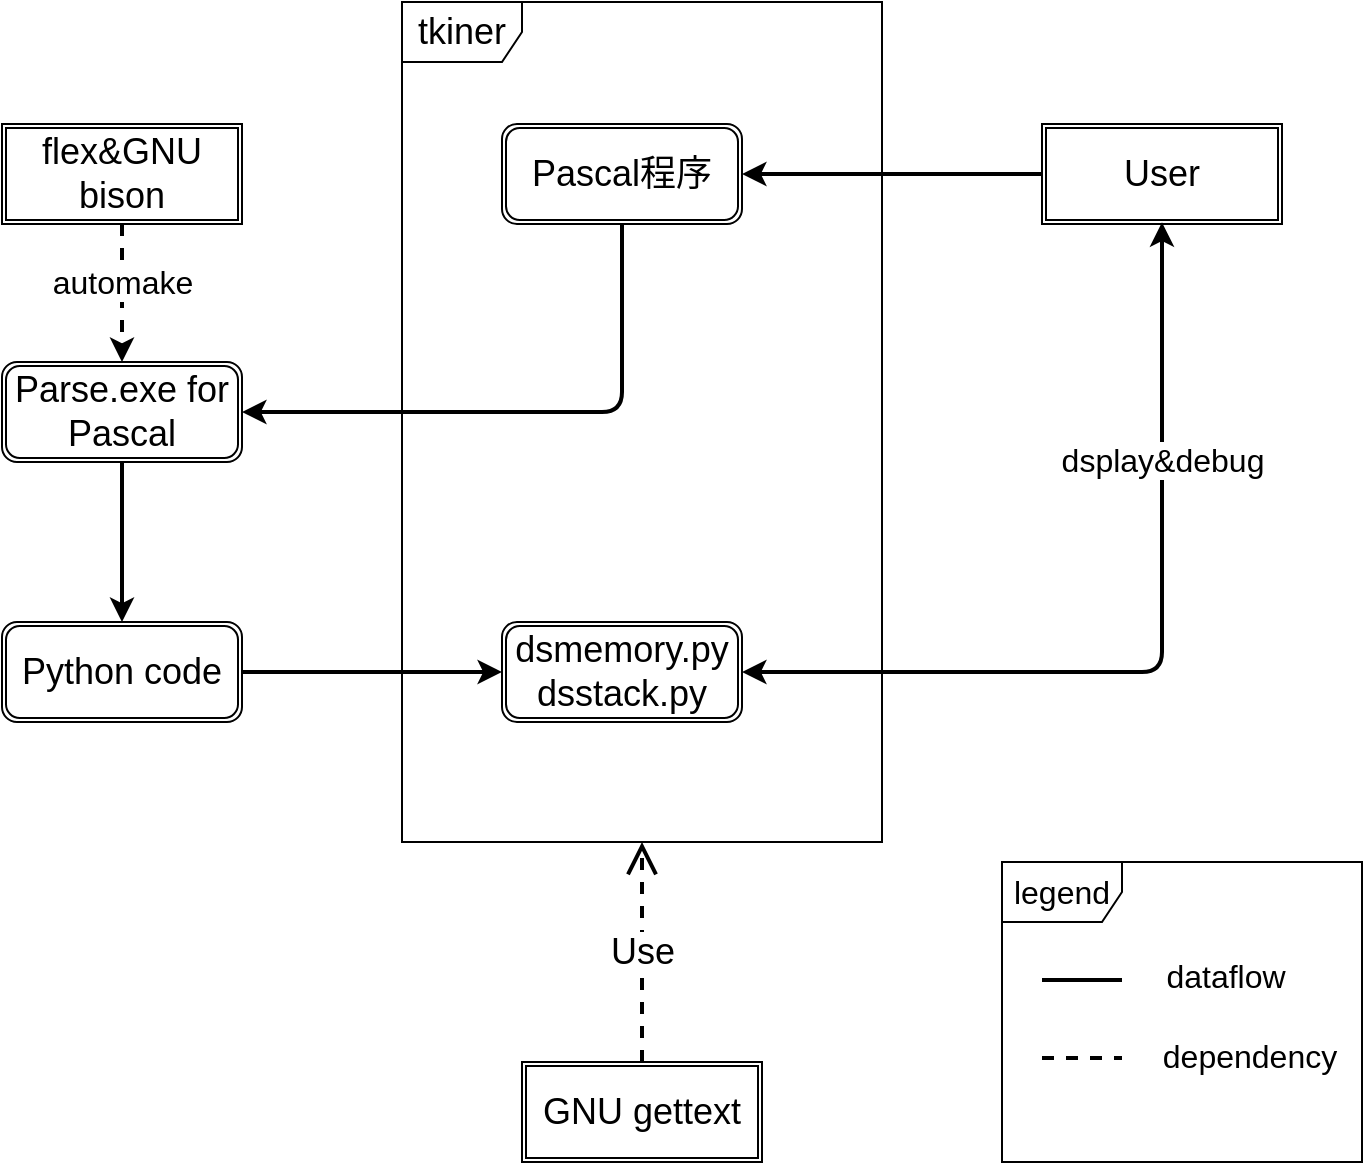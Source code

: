 <mxfile version="10.8.0" type="device"><diagram name="Page-1" id="c7558073-3199-34d8-9f00-42111426c3f3"><mxGraphModel dx="1172" dy="649" grid="1" gridSize="10" guides="1" tooltips="1" connect="1" arrows="1" fold="1" page="1" pageScale="1" pageWidth="827" pageHeight="1169" background="#ffffff" math="0" shadow="0"><root><mxCell id="0"/><mxCell id="1" parent="0"/><mxCell id="7iT61CNyTiT-BH28Fg-_-116" value="tkiner" style="shape=umlFrame;whiteSpace=wrap;html=1;fontSize=18;" vertex="1" parent="1"><mxGeometry x="280" y="60" width="240" height="420" as="geometry"/></mxCell><mxCell id="7iT61CNyTiT-BH28Fg-_-96" value="&lt;font style=&quot;font-size: 18px;&quot;&gt;Pascal程序&lt;/font&gt;" style="shape=ext;double=1;rounded=1;whiteSpace=wrap;html=1;fontSize=18;" vertex="1" parent="1"><mxGeometry x="330" y="121" width="120" height="50" as="geometry"/></mxCell><mxCell id="7iT61CNyTiT-BH28Fg-_-97" value="User" style="shape=ext;double=1;rounded=0;whiteSpace=wrap;html=1;fontSize=18;" vertex="1" parent="1"><mxGeometry x="600" y="121" width="120" height="50" as="geometry"/></mxCell><mxCell id="7iT61CNyTiT-BH28Fg-_-99" value="" style="endArrow=classic;html=1;fontSize=18;entryX=1;entryY=0.5;entryDx=0;entryDy=0;strokeWidth=2;exitX=0;exitY=0.5;exitDx=0;exitDy=0;" edge="1" parent="1" source="7iT61CNyTiT-BH28Fg-_-97" target="7iT61CNyTiT-BH28Fg-_-96"><mxGeometry width="50" height="50" relative="1" as="geometry"><mxPoint x="570" y="220" as="sourcePoint"/><mxPoint x="420" y="360" as="targetPoint"/></mxGeometry></mxCell><mxCell id="7iT61CNyTiT-BH28Fg-_-100" value="flex&amp;amp;GNU bison" style="shape=ext;double=1;rounded=0;whiteSpace=wrap;html=1;fontSize=18;" vertex="1" parent="1"><mxGeometry x="80" y="121" width="120" height="50" as="geometry"/></mxCell><mxCell id="7iT61CNyTiT-BH28Fg-_-105" value="" style="edgeStyle=orthogonalEdgeStyle;rounded=0;orthogonalLoop=1;jettySize=auto;html=1;strokeWidth=2;fontSize=18;" edge="1" parent="1" source="7iT61CNyTiT-BH28Fg-_-101" target="7iT61CNyTiT-BH28Fg-_-104"><mxGeometry relative="1" as="geometry"/></mxCell><mxCell id="7iT61CNyTiT-BH28Fg-_-101" value="Parse.exe for Pascal" style="shape=ext;double=1;rounded=1;whiteSpace=wrap;html=1;fontSize=18;" vertex="1" parent="1"><mxGeometry x="80" y="240" width="120" height="50" as="geometry"/></mxCell><mxCell id="7iT61CNyTiT-BH28Fg-_-107" value="" style="edgeStyle=orthogonalEdgeStyle;rounded=0;orthogonalLoop=1;jettySize=auto;html=1;strokeWidth=2;fontSize=18;" edge="1" parent="1" source="7iT61CNyTiT-BH28Fg-_-104" target="7iT61CNyTiT-BH28Fg-_-106"><mxGeometry relative="1" as="geometry"/></mxCell><mxCell id="7iT61CNyTiT-BH28Fg-_-104" value="Python code" style="shape=ext;double=1;rounded=1;whiteSpace=wrap;html=1;fontSize=18;" vertex="1" parent="1"><mxGeometry x="80" y="370" width="120" height="50" as="geometry"/></mxCell><mxCell id="7iT61CNyTiT-BH28Fg-_-106" value="dsmemory.py&lt;br&gt;dsstack.py&lt;br&gt;" style="shape=ext;double=1;rounded=1;whiteSpace=wrap;html=1;fontSize=18;" vertex="1" parent="1"><mxGeometry x="330" y="370" width="120" height="50" as="geometry"/></mxCell><mxCell id="7iT61CNyTiT-BH28Fg-_-102" value="" style="endArrow=classic;html=1;fontSize=18;exitX=0.5;exitY=1;exitDx=0;exitDy=0;entryX=0.5;entryY=0;entryDx=0;entryDy=0;dashed=1;strokeWidth=2;" edge="1" parent="1" source="7iT61CNyTiT-BH28Fg-_-100" target="7iT61CNyTiT-BH28Fg-_-101"><mxGeometry width="50" height="50" relative="1" as="geometry"><mxPoint x="240" y="250" as="sourcePoint"/><mxPoint x="290" y="200" as="targetPoint"/></mxGeometry></mxCell><mxCell id="7iT61CNyTiT-BH28Fg-_-124" value="automake" style="text;html=1;resizable=0;points=[];align=center;verticalAlign=middle;labelBackgroundColor=#ffffff;fontSize=16;fontFamily=Helvetica;" vertex="1" connectable="0" parent="7iT61CNyTiT-BH28Fg-_-102"><mxGeometry x="0.349" relative="1" as="geometry"><mxPoint y="-17.5" as="offset"/></mxGeometry></mxCell><mxCell id="7iT61CNyTiT-BH28Fg-_-103" value="" style="edgeStyle=elbowEdgeStyle;elbow=horizontal;endArrow=classic;html=1;strokeWidth=2;fontSize=18;entryX=1;entryY=0.5;entryDx=0;entryDy=0;exitX=0.5;exitY=1;exitDx=0;exitDy=0;" edge="1" parent="1" source="7iT61CNyTiT-BH28Fg-_-96" target="7iT61CNyTiT-BH28Fg-_-101"><mxGeometry width="50" height="50" relative="1" as="geometry"><mxPoint x="310" y="300" as="sourcePoint"/><mxPoint x="360" y="250" as="targetPoint"/><Array as="points"><mxPoint x="390" y="220"/></Array></mxGeometry></mxCell><mxCell id="7iT61CNyTiT-BH28Fg-_-117" value="GNU gettext" style="shape=ext;double=1;rounded=0;whiteSpace=wrap;html=1;fontSize=18;" vertex="1" parent="1"><mxGeometry x="340" y="590" width="120" height="50" as="geometry"/></mxCell><mxCell id="7iT61CNyTiT-BH28Fg-_-119" value="Use" style="endArrow=open;endSize=12;dashed=1;html=1;strokeWidth=2;fontSize=18;exitX=0.5;exitY=0;exitDx=0;exitDy=0;" edge="1" parent="1" source="7iT61CNyTiT-BH28Fg-_-117" target="7iT61CNyTiT-BH28Fg-_-116"><mxGeometry width="160" relative="1" as="geometry"><mxPoint x="560" y="610" as="sourcePoint"/><mxPoint x="720" y="610" as="targetPoint"/></mxGeometry></mxCell><mxCell id="7iT61CNyTiT-BH28Fg-_-121" value="" style="endArrow=classic;startArrow=classic;html=1;strokeWidth=2;fontSize=18;entryX=0.5;entryY=1;entryDx=0;entryDy=0;" edge="1" parent="1"><mxGeometry width="50" height="50" relative="1" as="geometry"><mxPoint x="450" y="395" as="sourcePoint"/><mxPoint x="660" y="170.167" as="targetPoint"/><Array as="points"><mxPoint x="660" y="395"/></Array></mxGeometry></mxCell><mxCell id="7iT61CNyTiT-BH28Fg-_-122" value="dsplay&amp;amp;debug&lt;br&gt;" style="text;html=1;resizable=0;points=[];align=center;verticalAlign=bottom;labelBackgroundColor=#ffffff;fontSize=16;rotation=90;fontFamily=Helvetica;horizontal=0;" vertex="1" connectable="0" parent="7iT61CNyTiT-BH28Fg-_-121"><mxGeometry x="-0.045" y="70" relative="1" as="geometry"><mxPoint x="2" y="-25" as="offset"/></mxGeometry></mxCell><mxCell id="7iT61CNyTiT-BH28Fg-_-127" value="legend" style="shape=umlFrame;whiteSpace=wrap;html=1;fontFamily=Helvetica;fontSize=16;" vertex="1" parent="1"><mxGeometry x="580" y="490" width="180" height="150" as="geometry"/></mxCell><mxCell id="7iT61CNyTiT-BH28Fg-_-128" value="" style="line;strokeWidth=2;html=1;fontFamily=Helvetica;fontSize=16;" vertex="1" parent="1"><mxGeometry x="600" y="544" width="40" height="10" as="geometry"/></mxCell><mxCell id="7iT61CNyTiT-BH28Fg-_-131" value="" style="line;strokeWidth=2;html=1;fontFamily=Helvetica;fontSize=16;dashed=1;" vertex="1" parent="1"><mxGeometry x="600" y="583" width="40" height="10" as="geometry"/></mxCell><mxCell id="7iT61CNyTiT-BH28Fg-_-133" value="dataflow" style="text;html=1;strokeColor=none;fillColor=none;align=center;verticalAlign=middle;whiteSpace=wrap;rounded=0;dashed=1;fontFamily=Helvetica;fontSize=16;" vertex="1" parent="1"><mxGeometry x="672" y="537" width="40" height="20" as="geometry"/></mxCell><mxCell id="7iT61CNyTiT-BH28Fg-_-136" value="dependency" style="text;html=1;strokeColor=none;fillColor=none;align=center;verticalAlign=middle;whiteSpace=wrap;rounded=0;dashed=1;fontFamily=Helvetica;fontSize=16;" vertex="1" parent="1"><mxGeometry x="684" y="577" width="40" height="20" as="geometry"/></mxCell></root></mxGraphModel></diagram></mxfile>
